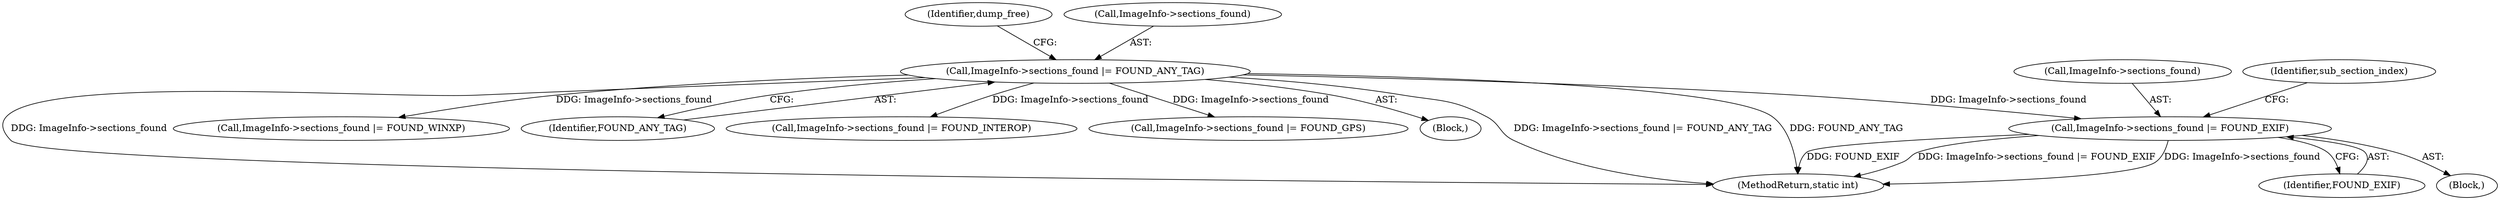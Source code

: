 digraph "0_php_082aecfc3a753ad03be82cf14f03ac065723ec92_0@pointer" {
"1000739" [label="(Call,ImageInfo->sections_found |= FOUND_EXIF)"];
"1000414" [label="(Call,ImageInfo->sections_found |= FOUND_ANY_TAG)"];
"1000749" [label="(Call,ImageInfo->sections_found |= FOUND_GPS)"];
"1000420" [label="(Identifier,dump_free)"];
"1000740" [label="(Call,ImageInfo->sections_found)"];
"1000141" [label="(Block,)"];
"1000739" [label="(Call,ImageInfo->sections_found |= FOUND_EXIF)"];
"1000797" [label="(MethodReturn,static int)"];
"1000415" [label="(Call,ImageInfo->sections_found)"];
"1000605" [label="(Call,ImageInfo->sections_found |= FOUND_WINXP)"];
"1000414" [label="(Call,ImageInfo->sections_found |= FOUND_ANY_TAG)"];
"1000745" [label="(Identifier,sub_section_index)"];
"1000418" [label="(Identifier,FOUND_ANY_TAG)"];
"1000759" [label="(Call,ImageInfo->sections_found |= FOUND_INTEROP)"];
"1000737" [label="(Block,)"];
"1000743" [label="(Identifier,FOUND_EXIF)"];
"1000739" -> "1000737"  [label="AST: "];
"1000739" -> "1000743"  [label="CFG: "];
"1000740" -> "1000739"  [label="AST: "];
"1000743" -> "1000739"  [label="AST: "];
"1000745" -> "1000739"  [label="CFG: "];
"1000739" -> "1000797"  [label="DDG: ImageInfo->sections_found |= FOUND_EXIF"];
"1000739" -> "1000797"  [label="DDG: ImageInfo->sections_found"];
"1000739" -> "1000797"  [label="DDG: FOUND_EXIF"];
"1000414" -> "1000739"  [label="DDG: ImageInfo->sections_found"];
"1000414" -> "1000141"  [label="AST: "];
"1000414" -> "1000418"  [label="CFG: "];
"1000415" -> "1000414"  [label="AST: "];
"1000418" -> "1000414"  [label="AST: "];
"1000420" -> "1000414"  [label="CFG: "];
"1000414" -> "1000797"  [label="DDG: ImageInfo->sections_found |= FOUND_ANY_TAG"];
"1000414" -> "1000797"  [label="DDG: FOUND_ANY_TAG"];
"1000414" -> "1000797"  [label="DDG: ImageInfo->sections_found"];
"1000414" -> "1000605"  [label="DDG: ImageInfo->sections_found"];
"1000414" -> "1000749"  [label="DDG: ImageInfo->sections_found"];
"1000414" -> "1000759"  [label="DDG: ImageInfo->sections_found"];
}
